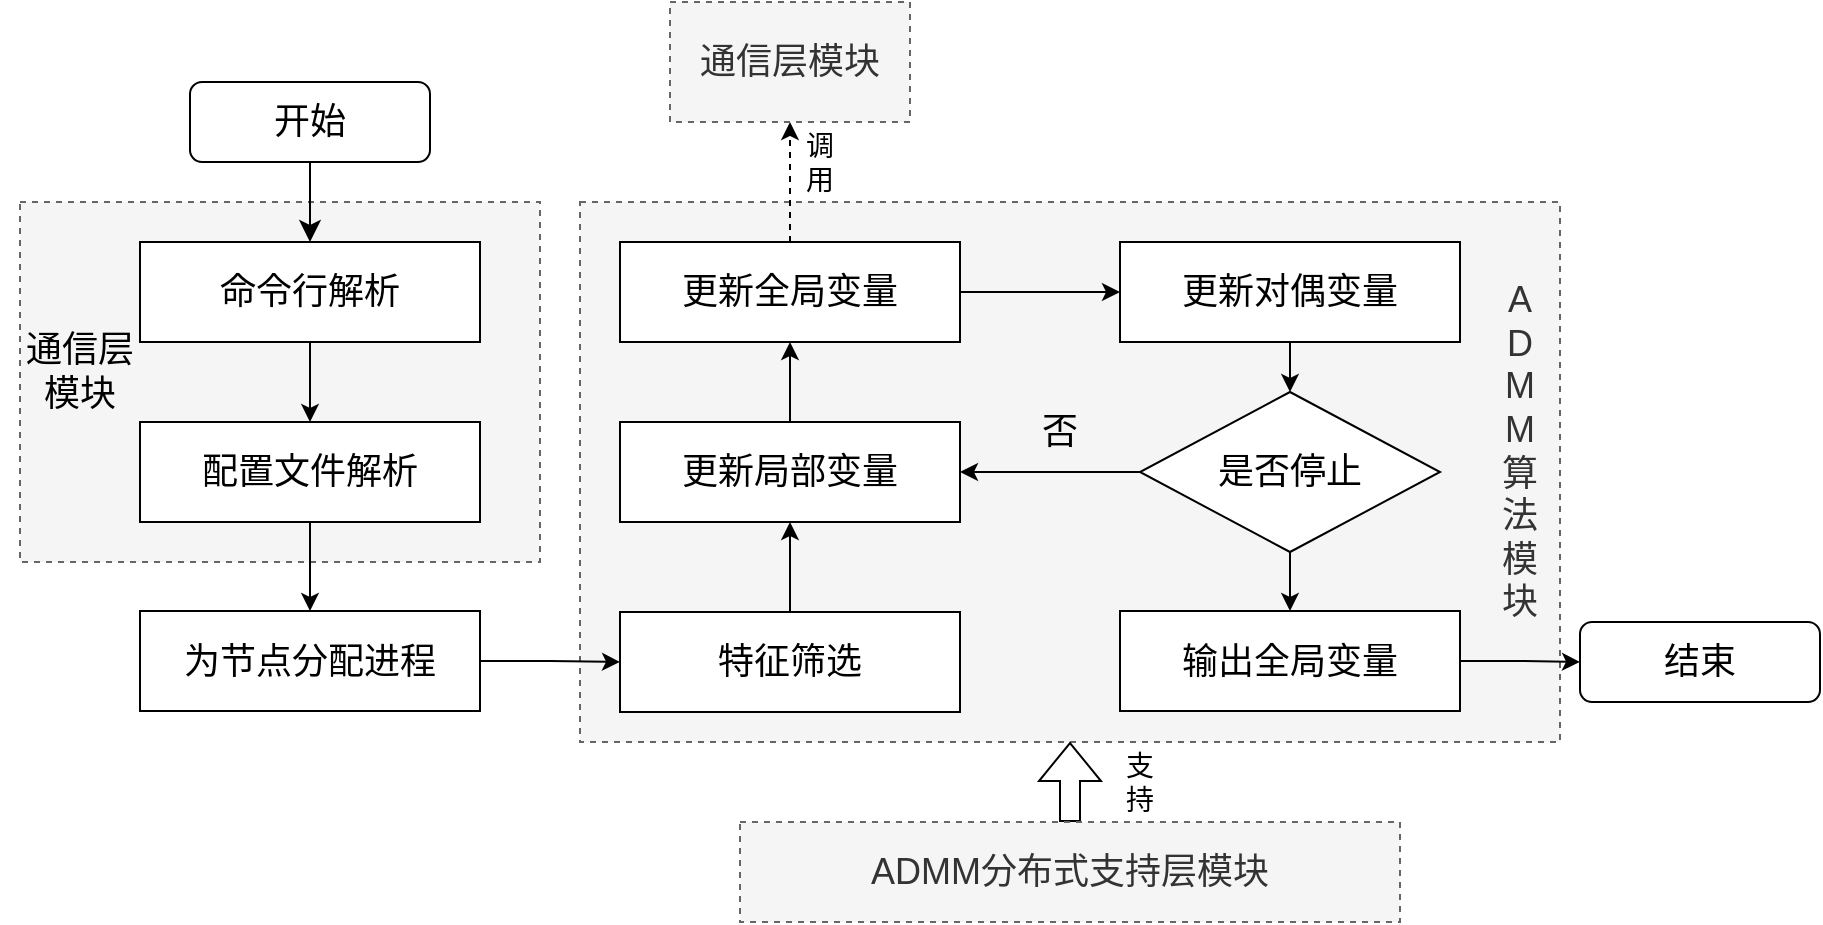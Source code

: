 <mxfile version="21.1.1" type="github">
  <diagram id="C5RBs43oDa-KdzZeNtuy" name="Page-1">
    <mxGraphModel dx="2389" dy="829" grid="1" gridSize="10" guides="1" tooltips="1" connect="1" arrows="1" fold="1" page="1" pageScale="1" pageWidth="827" pageHeight="1169" math="0" shadow="0">
      <root>
        <mxCell id="WIyWlLk6GJQsqaUBKTNV-0" />
        <mxCell id="WIyWlLk6GJQsqaUBKTNV-1" parent="WIyWlLk6GJQsqaUBKTNV-0" />
        <mxCell id="qXBqydrz_M-4K50iegcu-25" value="" style="rounded=0;whiteSpace=wrap;html=1;dashed=1;fillColor=#f5f5f5;fontColor=#333333;strokeColor=#666666;" parent="WIyWlLk6GJQsqaUBKTNV-1" vertex="1">
          <mxGeometry x="-380" y="310" width="260" height="180" as="geometry" />
        </mxCell>
        <mxCell id="qXBqydrz_M-4K50iegcu-34" value="" style="rounded=0;whiteSpace=wrap;html=1;dashed=1;fillColor=#f5f5f5;fontColor=#333333;strokeColor=#666666;" parent="WIyWlLk6GJQsqaUBKTNV-1" vertex="1">
          <mxGeometry x="-100" y="310" width="490" height="270" as="geometry" />
        </mxCell>
        <mxCell id="WIyWlLk6GJQsqaUBKTNV-2" value="" style="rounded=0;html=1;jettySize=auto;orthogonalLoop=1;fontSize=11;endArrow=classic;endFill=1;endSize=8;strokeWidth=1;shadow=0;labelBackgroundColor=none;edgeStyle=orthogonalEdgeStyle;" parent="WIyWlLk6GJQsqaUBKTNV-1" source="WIyWlLk6GJQsqaUBKTNV-3" target="qXBqydrz_M-4K50iegcu-0" edge="1">
          <mxGeometry relative="1" as="geometry">
            <mxPoint x="-235" y="340" as="targetPoint" />
          </mxGeometry>
        </mxCell>
        <mxCell id="WIyWlLk6GJQsqaUBKTNV-3" value="&lt;font style=&quot;font-size: 18px;&quot;&gt;开始&lt;/font&gt;" style="rounded=1;whiteSpace=wrap;html=1;fontSize=12;glass=0;strokeWidth=1;shadow=0;" parent="WIyWlLk6GJQsqaUBKTNV-1" vertex="1">
          <mxGeometry x="-295" y="250" width="120" height="40" as="geometry" />
        </mxCell>
        <mxCell id="qXBqydrz_M-4K50iegcu-3" style="edgeStyle=orthogonalEdgeStyle;rounded=0;orthogonalLoop=1;jettySize=auto;html=1;exitX=0.5;exitY=1;exitDx=0;exitDy=0;entryX=0.5;entryY=0;entryDx=0;entryDy=0;" parent="WIyWlLk6GJQsqaUBKTNV-1" source="qXBqydrz_M-4K50iegcu-0" target="qXBqydrz_M-4K50iegcu-2" edge="1">
          <mxGeometry relative="1" as="geometry" />
        </mxCell>
        <mxCell id="qXBqydrz_M-4K50iegcu-0" value="&lt;font style=&quot;font-size: 18px;&quot;&gt;命令行解析&lt;/font&gt;" style="rounded=0;whiteSpace=wrap;html=1;" parent="WIyWlLk6GJQsqaUBKTNV-1" vertex="1">
          <mxGeometry x="-320" y="330" width="170" height="50" as="geometry" />
        </mxCell>
        <mxCell id="qXBqydrz_M-4K50iegcu-5" style="edgeStyle=orthogonalEdgeStyle;rounded=0;orthogonalLoop=1;jettySize=auto;html=1;exitX=0.5;exitY=1;exitDx=0;exitDy=0;entryX=0.5;entryY=0;entryDx=0;entryDy=0;" parent="WIyWlLk6GJQsqaUBKTNV-1" source="qXBqydrz_M-4K50iegcu-2" target="qXBqydrz_M-4K50iegcu-4" edge="1">
          <mxGeometry relative="1" as="geometry" />
        </mxCell>
        <mxCell id="qXBqydrz_M-4K50iegcu-2" value="&lt;font style=&quot;font-size: 18px;&quot;&gt;配置文件解析&lt;/font&gt;" style="rounded=0;whiteSpace=wrap;html=1;" parent="WIyWlLk6GJQsqaUBKTNV-1" vertex="1">
          <mxGeometry x="-320" y="420" width="170" height="50" as="geometry" />
        </mxCell>
        <mxCell id="qXBqydrz_M-4K50iegcu-13" style="edgeStyle=orthogonalEdgeStyle;rounded=0;orthogonalLoop=1;jettySize=auto;html=1;exitX=1;exitY=0.5;exitDx=0;exitDy=0;entryX=0;entryY=0.5;entryDx=0;entryDy=0;" parent="WIyWlLk6GJQsqaUBKTNV-1" source="qXBqydrz_M-4K50iegcu-4" target="qXBqydrz_M-4K50iegcu-12" edge="1">
          <mxGeometry relative="1" as="geometry" />
        </mxCell>
        <mxCell id="qXBqydrz_M-4K50iegcu-4" value="&lt;span style=&quot;font-size: 18px;&quot;&gt;为节点分配进程&lt;/span&gt;" style="rounded=0;whiteSpace=wrap;html=1;" parent="WIyWlLk6GJQsqaUBKTNV-1" vertex="1">
          <mxGeometry x="-320" y="514.5" width="170" height="50" as="geometry" />
        </mxCell>
        <mxCell id="qXBqydrz_M-4K50iegcu-7" value="&lt;font style=&quot;font-size: 14px;&quot;&gt;调用&lt;/font&gt;" style="text;html=1;strokeColor=none;fillColor=none;align=center;verticalAlign=middle;whiteSpace=wrap;rounded=0;" parent="WIyWlLk6GJQsqaUBKTNV-1" vertex="1">
          <mxGeometry x="10" y="250" width="20" height="80" as="geometry" />
        </mxCell>
        <mxCell id="qXBqydrz_M-4K50iegcu-16" style="edgeStyle=orthogonalEdgeStyle;rounded=0;orthogonalLoop=1;jettySize=auto;html=1;exitX=0.5;exitY=0;exitDx=0;exitDy=0;entryX=0.5;entryY=1;entryDx=0;entryDy=0;" parent="WIyWlLk6GJQsqaUBKTNV-1" source="qXBqydrz_M-4K50iegcu-12" target="qXBqydrz_M-4K50iegcu-14" edge="1">
          <mxGeometry relative="1" as="geometry" />
        </mxCell>
        <mxCell id="qXBqydrz_M-4K50iegcu-12" value="&lt;span style=&quot;font-size: 18px;&quot;&gt;特征筛选&lt;/span&gt;" style="rounded=0;whiteSpace=wrap;html=1;" parent="WIyWlLk6GJQsqaUBKTNV-1" vertex="1">
          <mxGeometry x="-80" y="515" width="170" height="50" as="geometry" />
        </mxCell>
        <mxCell id="qXBqydrz_M-4K50iegcu-17" style="edgeStyle=orthogonalEdgeStyle;rounded=0;orthogonalLoop=1;jettySize=auto;html=1;exitX=0.5;exitY=0;exitDx=0;exitDy=0;entryX=0.5;entryY=1;entryDx=0;entryDy=0;" parent="WIyWlLk6GJQsqaUBKTNV-1" source="qXBqydrz_M-4K50iegcu-14" target="qXBqydrz_M-4K50iegcu-15" edge="1">
          <mxGeometry relative="1" as="geometry" />
        </mxCell>
        <mxCell id="qXBqydrz_M-4K50iegcu-14" value="&lt;span style=&quot;font-size: 18px;&quot;&gt;更新局部变量&lt;/span&gt;" style="rounded=0;whiteSpace=wrap;html=1;" parent="WIyWlLk6GJQsqaUBKTNV-1" vertex="1">
          <mxGeometry x="-80" y="420" width="170" height="50" as="geometry" />
        </mxCell>
        <mxCell id="qXBqydrz_M-4K50iegcu-19" style="edgeStyle=orthogonalEdgeStyle;rounded=0;orthogonalLoop=1;jettySize=auto;html=1;exitX=0.5;exitY=0;exitDx=0;exitDy=0;entryX=0.5;entryY=1;entryDx=0;entryDy=0;dashed=1;" parent="WIyWlLk6GJQsqaUBKTNV-1" source="qXBqydrz_M-4K50iegcu-15" target="qXBqydrz_M-4K50iegcu-18" edge="1">
          <mxGeometry relative="1" as="geometry">
            <Array as="points">
              <mxPoint x="5" y="300" />
              <mxPoint x="5" y="300" />
            </Array>
          </mxGeometry>
        </mxCell>
        <mxCell id="qXBqydrz_M-4K50iegcu-24" style="edgeStyle=orthogonalEdgeStyle;rounded=0;orthogonalLoop=1;jettySize=auto;html=1;exitX=1;exitY=0.5;exitDx=0;exitDy=0;" parent="WIyWlLk6GJQsqaUBKTNV-1" source="qXBqydrz_M-4K50iegcu-15" target="qXBqydrz_M-4K50iegcu-22" edge="1">
          <mxGeometry relative="1" as="geometry" />
        </mxCell>
        <mxCell id="qXBqydrz_M-4K50iegcu-15" value="&lt;span style=&quot;font-size: 18px;&quot;&gt;更新全局变量&lt;/span&gt;" style="rounded=0;whiteSpace=wrap;html=1;" parent="WIyWlLk6GJQsqaUBKTNV-1" vertex="1">
          <mxGeometry x="-80" y="330" width="170" height="50" as="geometry" />
        </mxCell>
        <mxCell id="qXBqydrz_M-4K50iegcu-18" value="&lt;font style=&quot;font-size: 18px;&quot;&gt;通信层模块&lt;/font&gt;" style="rounded=0;whiteSpace=wrap;html=1;dashed=1;fillColor=#f5f5f5;fontColor=#333333;strokeColor=#666666;" parent="WIyWlLk6GJQsqaUBKTNV-1" vertex="1">
          <mxGeometry x="-55" y="210" width="120" height="60" as="geometry" />
        </mxCell>
        <mxCell id="qXBqydrz_M-4K50iegcu-27" style="edgeStyle=orthogonalEdgeStyle;rounded=0;orthogonalLoop=1;jettySize=auto;html=1;exitX=0.5;exitY=1;exitDx=0;exitDy=0;entryX=0.5;entryY=0;entryDx=0;entryDy=0;" parent="WIyWlLk6GJQsqaUBKTNV-1" source="qXBqydrz_M-4K50iegcu-22" target="qXBqydrz_M-4K50iegcu-26" edge="1">
          <mxGeometry relative="1" as="geometry" />
        </mxCell>
        <mxCell id="qXBqydrz_M-4K50iegcu-22" value="&lt;span style=&quot;font-size: 18px;&quot;&gt;更新对偶变量&lt;/span&gt;" style="rounded=0;whiteSpace=wrap;html=1;" parent="WIyWlLk6GJQsqaUBKTNV-1" vertex="1">
          <mxGeometry x="170" y="330" width="170" height="50" as="geometry" />
        </mxCell>
        <mxCell id="qXBqydrz_M-4K50iegcu-28" style="edgeStyle=orthogonalEdgeStyle;rounded=0;orthogonalLoop=1;jettySize=auto;html=1;exitX=0;exitY=0.5;exitDx=0;exitDy=0;" parent="WIyWlLk6GJQsqaUBKTNV-1" source="qXBqydrz_M-4K50iegcu-26" target="qXBqydrz_M-4K50iegcu-14" edge="1">
          <mxGeometry relative="1" as="geometry" />
        </mxCell>
        <mxCell id="qXBqydrz_M-4K50iegcu-33" style="edgeStyle=orthogonalEdgeStyle;rounded=0;orthogonalLoop=1;jettySize=auto;html=1;exitX=0.5;exitY=1;exitDx=0;exitDy=0;entryX=0.5;entryY=0;entryDx=0;entryDy=0;" parent="WIyWlLk6GJQsqaUBKTNV-1" source="qXBqydrz_M-4K50iegcu-26" target="qXBqydrz_M-4K50iegcu-30" edge="1">
          <mxGeometry relative="1" as="geometry" />
        </mxCell>
        <mxCell id="qXBqydrz_M-4K50iegcu-26" value="&lt;font style=&quot;font-size: 18px;&quot;&gt;是否停止&lt;/font&gt;" style="rhombus;whiteSpace=wrap;html=1;" parent="WIyWlLk6GJQsqaUBKTNV-1" vertex="1">
          <mxGeometry x="180" y="405" width="150" height="80" as="geometry" />
        </mxCell>
        <mxCell id="qXBqydrz_M-4K50iegcu-29" value="&lt;font style=&quot;font-size: 18px;&quot;&gt;否&lt;/font&gt;" style="text;html=1;strokeColor=none;fillColor=none;align=center;verticalAlign=middle;whiteSpace=wrap;rounded=0;" parent="WIyWlLk6GJQsqaUBKTNV-1" vertex="1">
          <mxGeometry x="110" y="410" width="60" height="30" as="geometry" />
        </mxCell>
        <mxCell id="qXBqydrz_M-4K50iegcu-56" value="" style="edgeStyle=orthogonalEdgeStyle;rounded=0;orthogonalLoop=1;jettySize=auto;html=1;" parent="WIyWlLk6GJQsqaUBKTNV-1" source="qXBqydrz_M-4K50iegcu-30" target="qXBqydrz_M-4K50iegcu-41" edge="1">
          <mxGeometry relative="1" as="geometry" />
        </mxCell>
        <mxCell id="qXBqydrz_M-4K50iegcu-30" value="&lt;span style=&quot;font-size: 18px;&quot;&gt;输出全局变量&lt;/span&gt;" style="rounded=0;whiteSpace=wrap;html=1;" parent="WIyWlLk6GJQsqaUBKTNV-1" vertex="1">
          <mxGeometry x="170" y="514.5" width="170" height="50" as="geometry" />
        </mxCell>
        <mxCell id="qXBqydrz_M-4K50iegcu-41" value="&lt;span style=&quot;font-size: 18px;&quot;&gt;结束&lt;/span&gt;" style="rounded=1;whiteSpace=wrap;html=1;fontSize=12;glass=0;strokeWidth=1;shadow=0;" parent="WIyWlLk6GJQsqaUBKTNV-1" vertex="1">
          <mxGeometry x="400" y="520" width="120" height="40" as="geometry" />
        </mxCell>
        <mxCell id="qXBqydrz_M-4K50iegcu-43" value="&lt;span style=&quot;font-size: 18px;&quot;&gt;通信层&lt;br&gt;模块&lt;br&gt;&lt;/span&gt;" style="text;html=1;strokeColor=none;fillColor=none;align=center;verticalAlign=middle;whiteSpace=wrap;rounded=0;" parent="WIyWlLk6GJQsqaUBKTNV-1" vertex="1">
          <mxGeometry x="-390" y="300" width="80" height="190" as="geometry" />
        </mxCell>
        <mxCell id="qXBqydrz_M-4K50iegcu-54" value="&lt;font style=&quot;font-size: 18px;&quot;&gt;A&lt;br&gt;D&lt;br&gt;M&lt;br&gt;M&lt;br&gt;算&lt;br&gt;法&lt;br&gt;模&lt;br&gt;块&lt;/font&gt;" style="rounded=0;whiteSpace=wrap;html=1;strokeWidth=0;fillColor=#f5f5f5;fontColor=#333333;strokeColor=none;" parent="WIyWlLk6GJQsqaUBKTNV-1" vertex="1">
          <mxGeometry x="360" y="355" width="20" height="160" as="geometry" />
        </mxCell>
        <mxCell id="qXBqydrz_M-4K50iegcu-59" style="edgeStyle=orthogonalEdgeStyle;rounded=0;orthogonalLoop=1;jettySize=auto;html=1;exitX=0.5;exitY=0;exitDx=0;exitDy=0;entryX=0.5;entryY=1;entryDx=0;entryDy=0;shape=flexArrow;" parent="WIyWlLk6GJQsqaUBKTNV-1" source="qXBqydrz_M-4K50iegcu-57" target="qXBqydrz_M-4K50iegcu-34" edge="1">
          <mxGeometry relative="1" as="geometry" />
        </mxCell>
        <mxCell id="qXBqydrz_M-4K50iegcu-57" value="&lt;font style=&quot;font-size: 18px;&quot;&gt;ADMM分布式支持层模块&lt;/font&gt;" style="rounded=0;whiteSpace=wrap;html=1;dashed=1;fillColor=#f5f5f5;fontColor=#333333;strokeColor=#666666;" parent="WIyWlLk6GJQsqaUBKTNV-1" vertex="1">
          <mxGeometry x="-20" y="620" width="330" height="50" as="geometry" />
        </mxCell>
        <mxCell id="qXBqydrz_M-4K50iegcu-60" value="&lt;span style=&quot;font-size: 14px;&quot;&gt;支持&lt;/span&gt;" style="text;html=1;strokeColor=none;fillColor=none;align=center;verticalAlign=middle;whiteSpace=wrap;rounded=0;" parent="WIyWlLk6GJQsqaUBKTNV-1" vertex="1">
          <mxGeometry x="170" y="560" width="20" height="80" as="geometry" />
        </mxCell>
      </root>
    </mxGraphModel>
  </diagram>
</mxfile>
